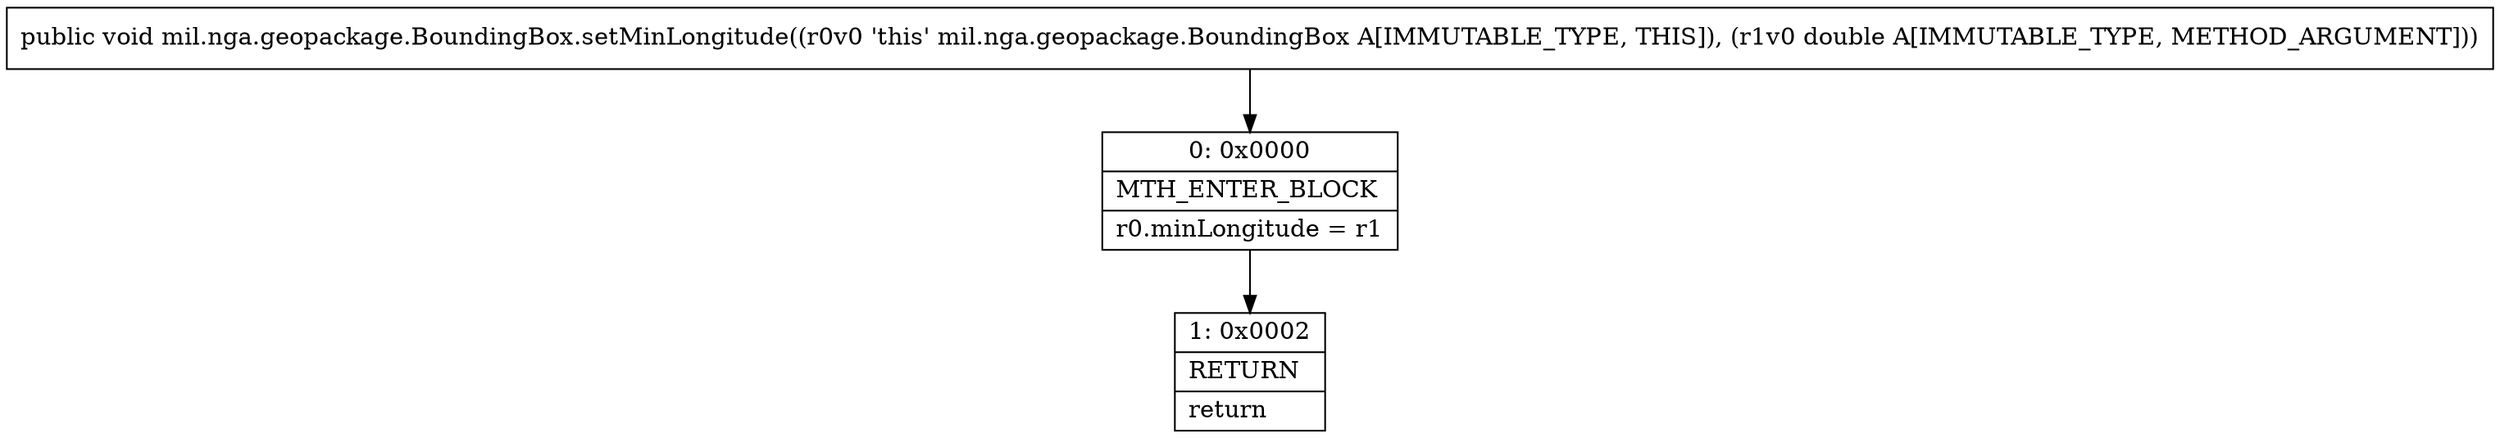 digraph "CFG formil.nga.geopackage.BoundingBox.setMinLongitude(D)V" {
Node_0 [shape=record,label="{0\:\ 0x0000|MTH_ENTER_BLOCK\l|r0.minLongitude = r1\l}"];
Node_1 [shape=record,label="{1\:\ 0x0002|RETURN\l|return\l}"];
MethodNode[shape=record,label="{public void mil.nga.geopackage.BoundingBox.setMinLongitude((r0v0 'this' mil.nga.geopackage.BoundingBox A[IMMUTABLE_TYPE, THIS]), (r1v0 double A[IMMUTABLE_TYPE, METHOD_ARGUMENT])) }"];
MethodNode -> Node_0;
Node_0 -> Node_1;
}

